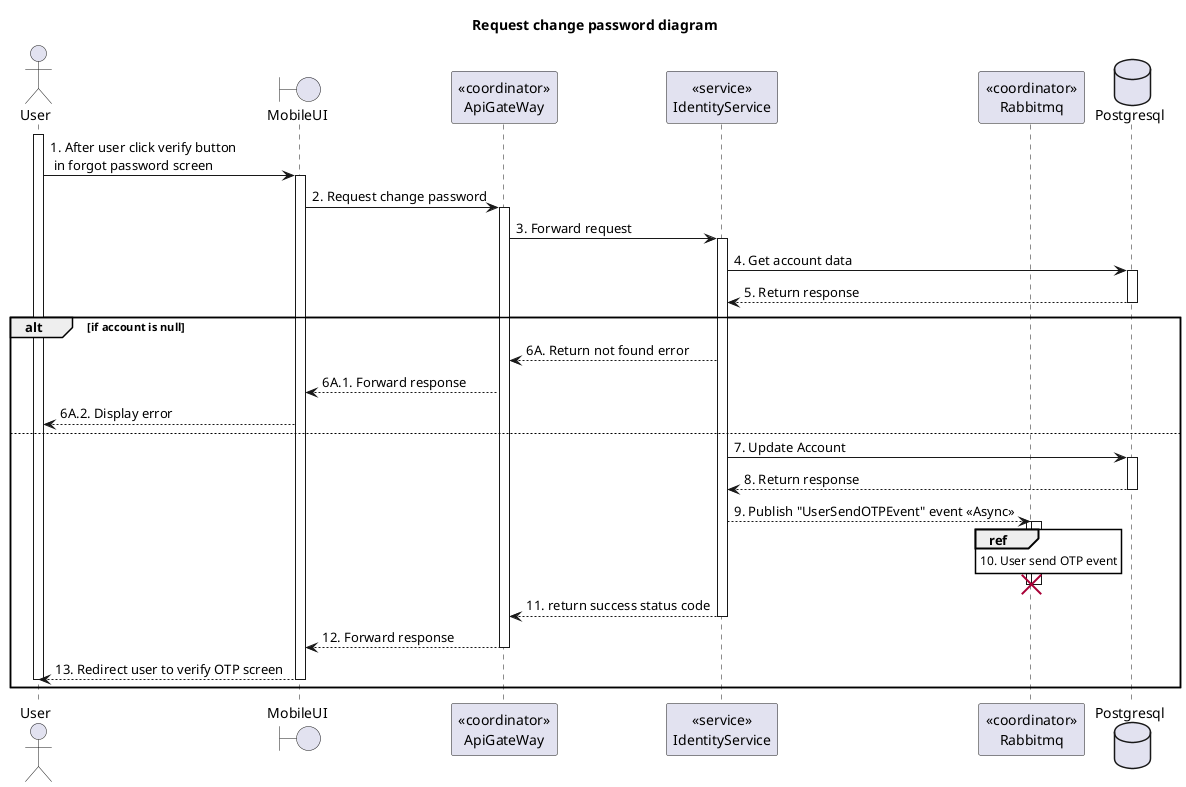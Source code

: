 @startuml Sequence
title "Request change password diagram"

<style>
  sequenceDiagram {
    reference {
      BackGroundColor white
    }
}
</style>

actor User
activate User

boundary MobileUI
participant "<<coordinator>>\nApiGateWay" as ApiGateway
participant "<<service>>\nIdentityService" as IdentityService
participant "<<coordinator>>\nRabbitmq" as Rabbitmq
database Postgresql

User -> MobileUI ++: 1. After user click verify button\n in forgot password screen
MobileUI -> ApiGateway ++: 2. Request change password

ApiGateway -> IdentityService ++: 3. Forward request
IdentityService -> Postgresql ++: 4. Get account data
IdentityService <-- Postgresql --: 5. Return response

alt if account is null
  ApiGateway <-- IdentityService: 6A. Return not found error
  MobileUI <-- ApiGateway: 6A.1. Forward response
  User <-- MobileUI: 6A.2. Display error
else
  IdentityService -> Postgresql ++: 7. Update Account
  IdentityService <-- Postgresql --: 8. Return response
  IdentityService --> Rabbitmq ++: 9. Publish "UserSendOTPEvent" event <<Async>>
  activate Rabbitmq
  ref over Rabbitmq: 10. User send OTP event
  IdentityService -[hidden]-> Rabbitmq
  deactivate Rabbitmq
  destroy Rabbitmq

  ApiGateway <-- IdentityService--: 11. return success status code
  MobileUI <-- ApiGateway --: 12. Forward response
  User <-- MobileUI --: 13. Redirect user to verify OTP screen
  deactivate User
end

@enduml

